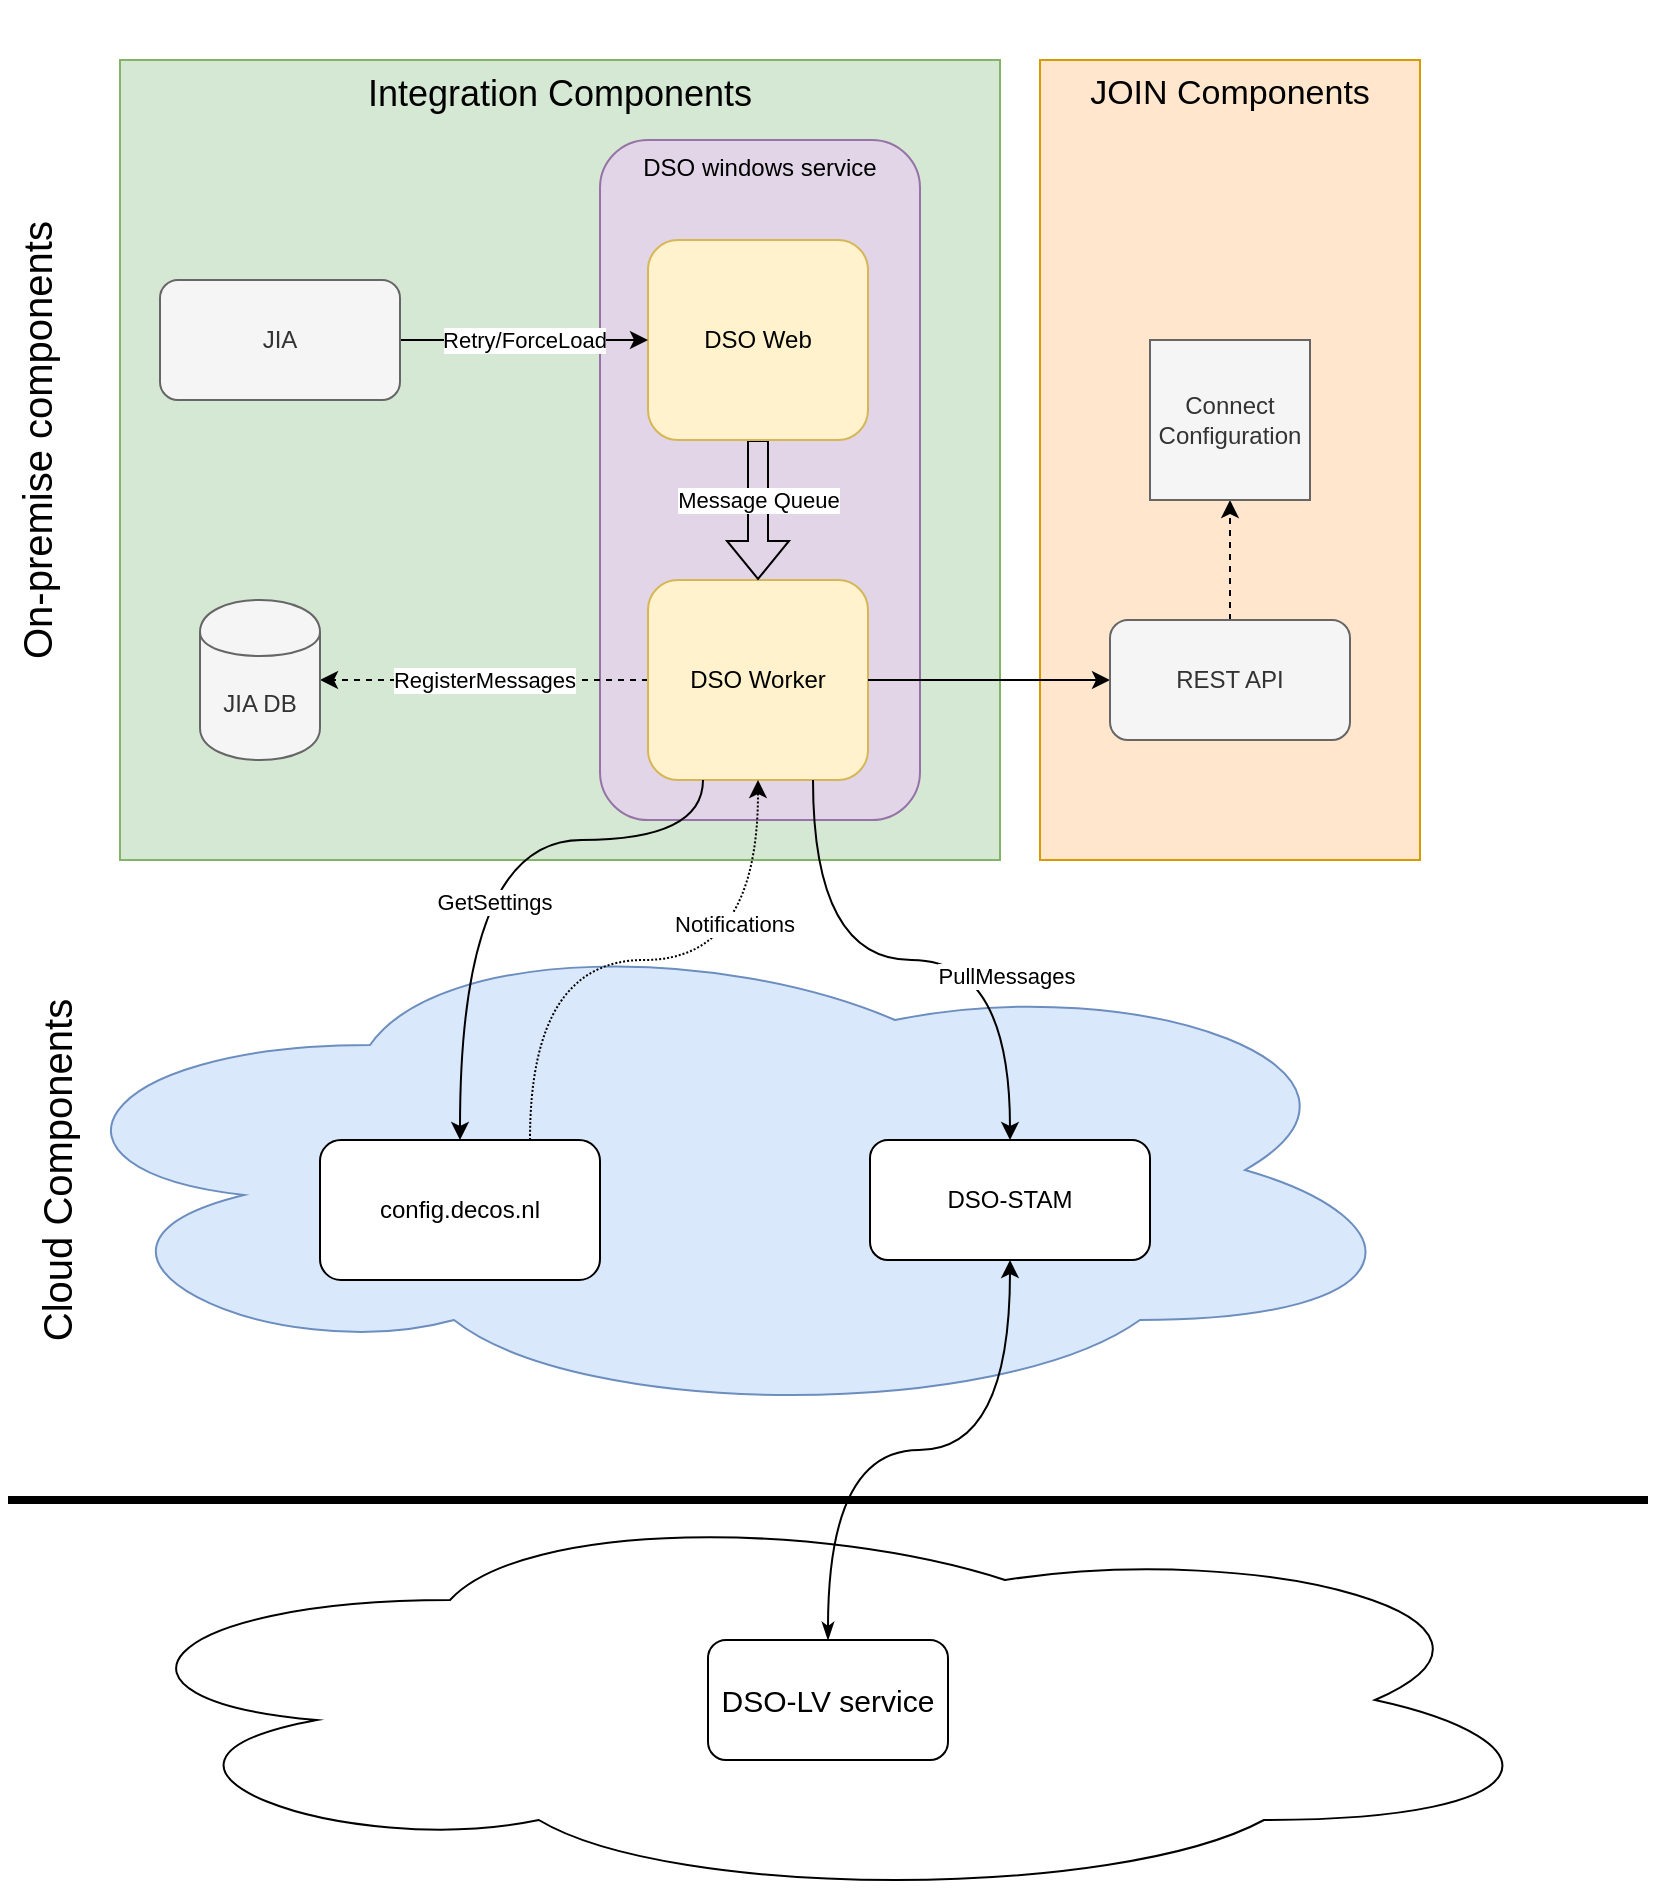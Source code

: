 <mxfile version="13.3.5" type="github">
  <diagram id="6dhlTCpEMThEHBgTc7m2" name="Page-1">
    <mxGraphModel dx="830" dy="551" grid="1" gridSize="10" guides="1" tooltips="1" connect="1" arrows="1" fold="1" page="1" pageScale="1" pageWidth="827" pageHeight="1169" math="0" shadow="0">
      <root>
        <mxCell id="0" />
        <mxCell id="1" parent="0" />
        <mxCell id="mbN3emWUIJYY2-VT-3Zw-18" value="On-premise components" style="rounded=0;whiteSpace=wrap;html=1;fontSize=20;strokeColor=none;horizontal=0;verticalAlign=top;" vertex="1" parent="1">
          <mxGeometry y="10" width="790" height="440" as="geometry" />
        </mxCell>
        <mxCell id="lkD6BC0q2ozlnFbiW4Au-2" value="Integration Components" style="rounded=0;whiteSpace=wrap;html=1;verticalAlign=top;fontSize=18;fillColor=#d5e8d4;strokeColor=#82b366;" parent="1" vertex="1">
          <mxGeometry x="60" y="40" width="440" height="400" as="geometry" />
        </mxCell>
        <mxCell id="mbN3emWUIJYY2-VT-3Zw-1" value="DSO windows service" style="rounded=1;whiteSpace=wrap;html=1;verticalAlign=top;fillColor=#e1d5e7;strokeColor=#9673a6;" vertex="1" parent="1">
          <mxGeometry x="300" y="80" width="160" height="340" as="geometry" />
        </mxCell>
        <mxCell id="lkD6BC0q2ozlnFbiW4Au-3" value="JOIN Components" style="rounded=0;whiteSpace=wrap;html=1;fontSize=17;verticalAlign=top;fillColor=#ffe6cc;strokeColor=#d79b00;" parent="1" vertex="1">
          <mxGeometry x="520" y="40" width="190" height="400" as="geometry" />
        </mxCell>
        <mxCell id="lkD6BC0q2ozlnFbiW4Au-10" value="RegisterMessages" style="edgeStyle=orthogonalEdgeStyle;rounded=0;orthogonalLoop=1;jettySize=auto;html=1;dashed=1;" parent="1" source="lkD6BC0q2ozlnFbiW4Au-4" target="lkD6BC0q2ozlnFbiW4Au-5" edge="1">
          <mxGeometry relative="1" as="geometry" />
        </mxCell>
        <mxCell id="lkD6BC0q2ozlnFbiW4Au-4" value="DSO Worker" style="rounded=1;whiteSpace=wrap;html=1;fillColor=#fff2cc;strokeColor=#d6b656;" parent="1" vertex="1">
          <mxGeometry x="324" y="300" width="110" height="100" as="geometry" />
        </mxCell>
        <mxCell id="lkD6BC0q2ozlnFbiW4Au-5" value="JIA DB" style="shape=cylinder;whiteSpace=wrap;html=1;boundedLbl=1;backgroundOutline=1;fillColor=#f5f5f5;strokeColor=#666666;fontColor=#333333;" parent="1" vertex="1">
          <mxGeometry x="100" y="310" width="60" height="80" as="geometry" />
        </mxCell>
        <mxCell id="lkD6BC0q2ozlnFbiW4Au-8" value="Message Queue" style="edgeStyle=orthogonalEdgeStyle;rounded=0;orthogonalLoop=1;jettySize=auto;html=1;shape=flexArrow;fillColor=none;" parent="1" source="lkD6BC0q2ozlnFbiW4Au-6" target="lkD6BC0q2ozlnFbiW4Au-4" edge="1">
          <mxGeometry x="-0.143" relative="1" as="geometry">
            <mxPoint as="offset" />
          </mxGeometry>
        </mxCell>
        <mxCell id="lkD6BC0q2ozlnFbiW4Au-15" style="edgeStyle=orthogonalEdgeStyle;rounded=0;orthogonalLoop=1;jettySize=auto;html=1;fontSize=12;exitX=1;exitY=0.5;exitDx=0;exitDy=0;" parent="1" source="lkD6BC0q2ozlnFbiW4Au-4" target="lkD6BC0q2ozlnFbiW4Au-13" edge="1">
          <mxGeometry relative="1" as="geometry" />
        </mxCell>
        <mxCell id="lkD6BC0q2ozlnFbiW4Au-6" value="DSO Web" style="rounded=1;whiteSpace=wrap;html=1;fillColor=#fff2cc;strokeColor=#d6b656;" parent="1" vertex="1">
          <mxGeometry x="324" y="130" width="110" height="100" as="geometry" />
        </mxCell>
        <mxCell id="lkD6BC0q2ozlnFbiW4Au-12" value="Retry/ForceLoad" style="edgeStyle=orthogonalEdgeStyle;rounded=0;orthogonalLoop=1;jettySize=auto;html=1;entryX=0;entryY=0.5;entryDx=0;entryDy=0;" parent="1" source="lkD6BC0q2ozlnFbiW4Au-9" target="lkD6BC0q2ozlnFbiW4Au-6" edge="1">
          <mxGeometry relative="1" as="geometry" />
        </mxCell>
        <mxCell id="lkD6BC0q2ozlnFbiW4Au-9" value="JIA" style="rounded=1;whiteSpace=wrap;html=1;fillColor=#f5f5f5;strokeColor=#666666;fontColor=#333333;" parent="1" vertex="1">
          <mxGeometry x="80" y="150" width="120" height="60" as="geometry" />
        </mxCell>
        <mxCell id="mbN3emWUIJYY2-VT-3Zw-3" style="edgeStyle=orthogonalEdgeStyle;rounded=0;orthogonalLoop=1;jettySize=auto;html=1;entryX=0.5;entryY=1;entryDx=0;entryDy=0;dashed=1;" edge="1" parent="1" source="lkD6BC0q2ozlnFbiW4Au-13" target="mbN3emWUIJYY2-VT-3Zw-2">
          <mxGeometry relative="1" as="geometry" />
        </mxCell>
        <mxCell id="lkD6BC0q2ozlnFbiW4Au-13" value="REST API" style="rounded=1;whiteSpace=wrap;html=1;fontSize=12;fillColor=#f5f5f5;strokeColor=#666666;fontColor=#333333;" parent="1" vertex="1">
          <mxGeometry x="555" y="320" width="120" height="60" as="geometry" />
        </mxCell>
        <mxCell id="mbN3emWUIJYY2-VT-3Zw-2" value="Connect Configuration" style="rounded=0;whiteSpace=wrap;html=1;fillColor=#f5f5f5;strokeColor=#666666;fontColor=#333333;" vertex="1" parent="1">
          <mxGeometry x="575" y="180" width="80" height="80" as="geometry" />
        </mxCell>
        <mxCell id="mbN3emWUIJYY2-VT-3Zw-4" value="Cloud Components" style="ellipse;shape=cloud;whiteSpace=wrap;html=1;verticalAlign=top;horizontal=0;fontSize=20;fillColor=#dae8fc;strokeColor=#6c8ebf;" vertex="1" parent="1">
          <mxGeometry x="10" y="470" width="700" height="250" as="geometry" />
        </mxCell>
        <mxCell id="mbN3emWUIJYY2-VT-3Zw-12" style="edgeStyle=orthogonalEdgeStyle;curved=1;orthogonalLoop=1;jettySize=auto;html=1;entryX=0.5;entryY=1;entryDx=0;entryDy=0;strokeColor=#000000;exitX=0.75;exitY=0;exitDx=0;exitDy=0;dashed=1;dashPattern=1 1;" edge="1" parent="1" source="mbN3emWUIJYY2-VT-3Zw-8" target="lkD6BC0q2ozlnFbiW4Au-4">
          <mxGeometry relative="1" as="geometry" />
        </mxCell>
        <mxCell id="mbN3emWUIJYY2-VT-3Zw-14" value="Notifications" style="edgeLabel;html=1;align=center;verticalAlign=middle;resizable=0;points=[];" vertex="1" connectable="0" parent="mbN3emWUIJYY2-VT-3Zw-12">
          <mxGeometry x="0.515" y="12" relative="1" as="geometry">
            <mxPoint as="offset" />
          </mxGeometry>
        </mxCell>
        <mxCell id="mbN3emWUIJYY2-VT-3Zw-8" value="config.decos.nl" style="rounded=1;whiteSpace=wrap;html=1;" vertex="1" parent="1">
          <mxGeometry x="160" y="580" width="140" height="70" as="geometry" />
        </mxCell>
        <mxCell id="mbN3emWUIJYY2-VT-3Zw-10" style="edgeStyle=orthogonalEdgeStyle;curved=1;orthogonalLoop=1;jettySize=auto;html=1;strokeColor=#000000;exitX=0.25;exitY=1;exitDx=0;exitDy=0;" edge="1" parent="1" source="lkD6BC0q2ozlnFbiW4Au-4" target="mbN3emWUIJYY2-VT-3Zw-8">
          <mxGeometry relative="1" as="geometry">
            <Array as="points">
              <mxPoint x="352" y="430" />
              <mxPoint x="230" y="430" />
            </Array>
          </mxGeometry>
        </mxCell>
        <mxCell id="mbN3emWUIJYY2-VT-3Zw-13" value="GetSettings" style="edgeLabel;html=1;align=center;verticalAlign=middle;resizable=0;points=[];" vertex="1" connectable="0" parent="mbN3emWUIJYY2-VT-3Zw-10">
          <mxGeometry x="0.206" y="17" relative="1" as="geometry">
            <mxPoint as="offset" />
          </mxGeometry>
        </mxCell>
        <mxCell id="mbN3emWUIJYY2-VT-3Zw-15" value="DSO-STAM" style="rounded=1;whiteSpace=wrap;html=1;" vertex="1" parent="1">
          <mxGeometry x="435" y="580" width="140" height="60" as="geometry" />
        </mxCell>
        <mxCell id="mbN3emWUIJYY2-VT-3Zw-16" style="edgeStyle=orthogonalEdgeStyle;curved=1;orthogonalLoop=1;jettySize=auto;html=1;strokeColor=#000000;exitX=0.75;exitY=1;exitDx=0;exitDy=0;" edge="1" parent="1" source="lkD6BC0q2ozlnFbiW4Au-4" target="mbN3emWUIJYY2-VT-3Zw-15">
          <mxGeometry relative="1" as="geometry" />
        </mxCell>
        <mxCell id="mbN3emWUIJYY2-VT-3Zw-17" value="PullMessages" style="edgeLabel;html=1;align=center;verticalAlign=middle;resizable=0;points=[];" vertex="1" connectable="0" parent="mbN3emWUIJYY2-VT-3Zw-16">
          <mxGeometry x="0.411" y="-2" relative="1" as="geometry">
            <mxPoint as="offset" />
          </mxGeometry>
        </mxCell>
        <mxCell id="mbN3emWUIJYY2-VT-3Zw-24" value="" style="endArrow=none;html=1;strokeColor=#000000;fontSize=20;strokeWidth=4;" edge="1" parent="1">
          <mxGeometry width="50" height="50" relative="1" as="geometry">
            <mxPoint x="4" y="760" as="sourcePoint" />
            <mxPoint x="824" y="760" as="targetPoint" />
          </mxGeometry>
        </mxCell>
        <mxCell id="mbN3emWUIJYY2-VT-3Zw-26" value="" style="ellipse;shape=cloud;whiteSpace=wrap;html=1;fontSize=20;" vertex="1" parent="1">
          <mxGeometry x="40" y="760" width="740" height="200" as="geometry" />
        </mxCell>
        <mxCell id="mbN3emWUIJYY2-VT-3Zw-28" style="edgeStyle=orthogonalEdgeStyle;curved=1;orthogonalLoop=1;jettySize=auto;html=1;entryX=0.5;entryY=1;entryDx=0;entryDy=0;strokeColor=#000000;strokeWidth=1;fontSize=15;startArrow=classicThin;startFill=1;" edge="1" parent="1" source="mbN3emWUIJYY2-VT-3Zw-27" target="mbN3emWUIJYY2-VT-3Zw-15">
          <mxGeometry relative="1" as="geometry" />
        </mxCell>
        <mxCell id="mbN3emWUIJYY2-VT-3Zw-27" value="DSO-LV service" style="rounded=1;whiteSpace=wrap;html=1;fontSize=15;" vertex="1" parent="1">
          <mxGeometry x="354" y="830" width="120" height="60" as="geometry" />
        </mxCell>
      </root>
    </mxGraphModel>
  </diagram>
</mxfile>
